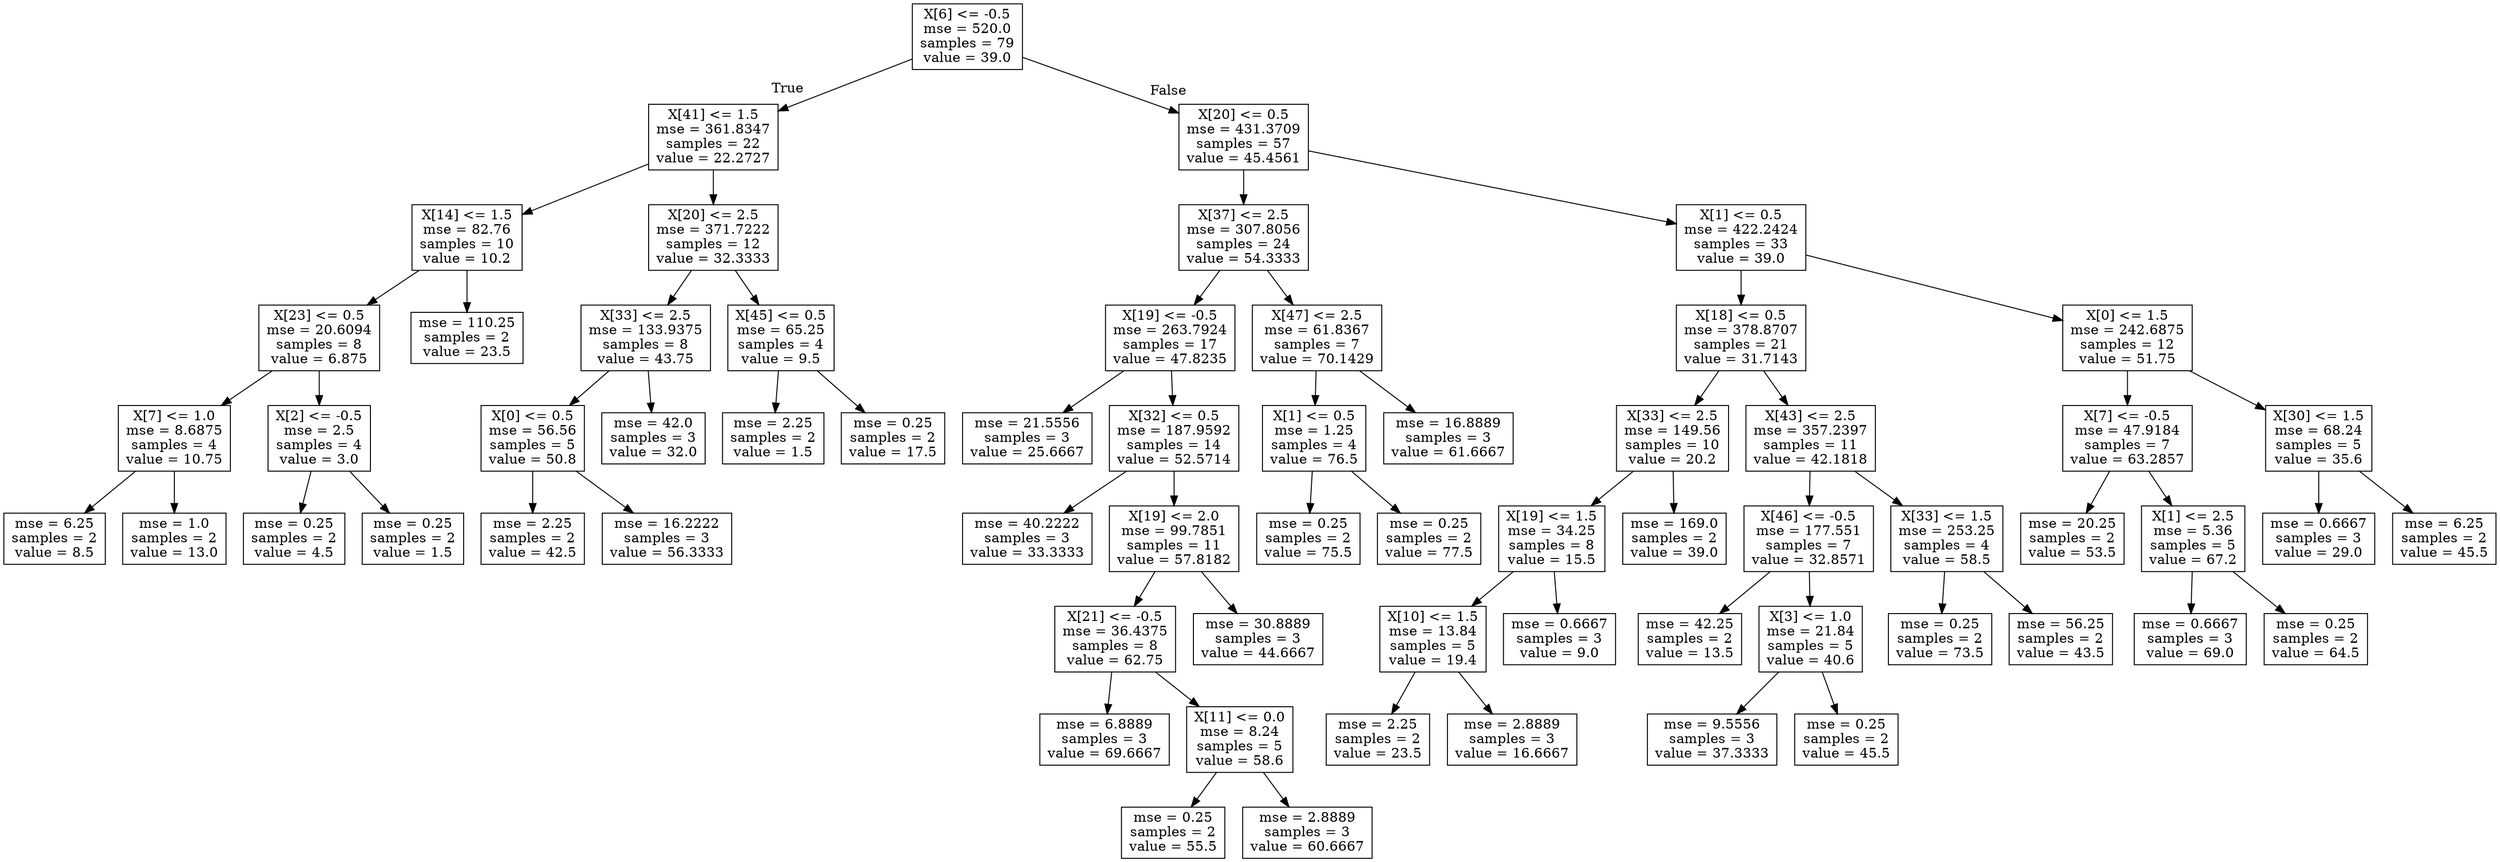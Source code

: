 digraph Tree {
node [shape=box] ;
0 [label="X[6] <= -0.5\nmse = 520.0\nsamples = 79\nvalue = 39.0"] ;
1 [label="X[41] <= 1.5\nmse = 361.8347\nsamples = 22\nvalue = 22.2727"] ;
0 -> 1 [labeldistance=2.5, labelangle=45, headlabel="True"] ;
2 [label="X[14] <= 1.5\nmse = 82.76\nsamples = 10\nvalue = 10.2"] ;
1 -> 2 ;
3 [label="X[23] <= 0.5\nmse = 20.6094\nsamples = 8\nvalue = 6.875"] ;
2 -> 3 ;
4 [label="X[7] <= 1.0\nmse = 8.6875\nsamples = 4\nvalue = 10.75"] ;
3 -> 4 ;
5 [label="mse = 6.25\nsamples = 2\nvalue = 8.5"] ;
4 -> 5 ;
6 [label="mse = 1.0\nsamples = 2\nvalue = 13.0"] ;
4 -> 6 ;
7 [label="X[2] <= -0.5\nmse = 2.5\nsamples = 4\nvalue = 3.0"] ;
3 -> 7 ;
8 [label="mse = 0.25\nsamples = 2\nvalue = 4.5"] ;
7 -> 8 ;
9 [label="mse = 0.25\nsamples = 2\nvalue = 1.5"] ;
7 -> 9 ;
10 [label="mse = 110.25\nsamples = 2\nvalue = 23.5"] ;
2 -> 10 ;
11 [label="X[20] <= 2.5\nmse = 371.7222\nsamples = 12\nvalue = 32.3333"] ;
1 -> 11 ;
12 [label="X[33] <= 2.5\nmse = 133.9375\nsamples = 8\nvalue = 43.75"] ;
11 -> 12 ;
13 [label="X[0] <= 0.5\nmse = 56.56\nsamples = 5\nvalue = 50.8"] ;
12 -> 13 ;
14 [label="mse = 2.25\nsamples = 2\nvalue = 42.5"] ;
13 -> 14 ;
15 [label="mse = 16.2222\nsamples = 3\nvalue = 56.3333"] ;
13 -> 15 ;
16 [label="mse = 42.0\nsamples = 3\nvalue = 32.0"] ;
12 -> 16 ;
17 [label="X[45] <= 0.5\nmse = 65.25\nsamples = 4\nvalue = 9.5"] ;
11 -> 17 ;
18 [label="mse = 2.25\nsamples = 2\nvalue = 1.5"] ;
17 -> 18 ;
19 [label="mse = 0.25\nsamples = 2\nvalue = 17.5"] ;
17 -> 19 ;
20 [label="X[20] <= 0.5\nmse = 431.3709\nsamples = 57\nvalue = 45.4561"] ;
0 -> 20 [labeldistance=2.5, labelangle=-45, headlabel="False"] ;
21 [label="X[37] <= 2.5\nmse = 307.8056\nsamples = 24\nvalue = 54.3333"] ;
20 -> 21 ;
22 [label="X[19] <= -0.5\nmse = 263.7924\nsamples = 17\nvalue = 47.8235"] ;
21 -> 22 ;
23 [label="mse = 21.5556\nsamples = 3\nvalue = 25.6667"] ;
22 -> 23 ;
24 [label="X[32] <= 0.5\nmse = 187.9592\nsamples = 14\nvalue = 52.5714"] ;
22 -> 24 ;
25 [label="mse = 40.2222\nsamples = 3\nvalue = 33.3333"] ;
24 -> 25 ;
26 [label="X[19] <= 2.0\nmse = 99.7851\nsamples = 11\nvalue = 57.8182"] ;
24 -> 26 ;
27 [label="X[21] <= -0.5\nmse = 36.4375\nsamples = 8\nvalue = 62.75"] ;
26 -> 27 ;
28 [label="mse = 6.8889\nsamples = 3\nvalue = 69.6667"] ;
27 -> 28 ;
29 [label="X[11] <= 0.0\nmse = 8.24\nsamples = 5\nvalue = 58.6"] ;
27 -> 29 ;
30 [label="mse = 0.25\nsamples = 2\nvalue = 55.5"] ;
29 -> 30 ;
31 [label="mse = 2.8889\nsamples = 3\nvalue = 60.6667"] ;
29 -> 31 ;
32 [label="mse = 30.8889\nsamples = 3\nvalue = 44.6667"] ;
26 -> 32 ;
33 [label="X[47] <= 2.5\nmse = 61.8367\nsamples = 7\nvalue = 70.1429"] ;
21 -> 33 ;
34 [label="X[1] <= 0.5\nmse = 1.25\nsamples = 4\nvalue = 76.5"] ;
33 -> 34 ;
35 [label="mse = 0.25\nsamples = 2\nvalue = 75.5"] ;
34 -> 35 ;
36 [label="mse = 0.25\nsamples = 2\nvalue = 77.5"] ;
34 -> 36 ;
37 [label="mse = 16.8889\nsamples = 3\nvalue = 61.6667"] ;
33 -> 37 ;
38 [label="X[1] <= 0.5\nmse = 422.2424\nsamples = 33\nvalue = 39.0"] ;
20 -> 38 ;
39 [label="X[18] <= 0.5\nmse = 378.8707\nsamples = 21\nvalue = 31.7143"] ;
38 -> 39 ;
40 [label="X[33] <= 2.5\nmse = 149.56\nsamples = 10\nvalue = 20.2"] ;
39 -> 40 ;
41 [label="X[19] <= 1.5\nmse = 34.25\nsamples = 8\nvalue = 15.5"] ;
40 -> 41 ;
42 [label="X[10] <= 1.5\nmse = 13.84\nsamples = 5\nvalue = 19.4"] ;
41 -> 42 ;
43 [label="mse = 2.25\nsamples = 2\nvalue = 23.5"] ;
42 -> 43 ;
44 [label="mse = 2.8889\nsamples = 3\nvalue = 16.6667"] ;
42 -> 44 ;
45 [label="mse = 0.6667\nsamples = 3\nvalue = 9.0"] ;
41 -> 45 ;
46 [label="mse = 169.0\nsamples = 2\nvalue = 39.0"] ;
40 -> 46 ;
47 [label="X[43] <= 2.5\nmse = 357.2397\nsamples = 11\nvalue = 42.1818"] ;
39 -> 47 ;
48 [label="X[46] <= -0.5\nmse = 177.551\nsamples = 7\nvalue = 32.8571"] ;
47 -> 48 ;
49 [label="mse = 42.25\nsamples = 2\nvalue = 13.5"] ;
48 -> 49 ;
50 [label="X[3] <= 1.0\nmse = 21.84\nsamples = 5\nvalue = 40.6"] ;
48 -> 50 ;
51 [label="mse = 9.5556\nsamples = 3\nvalue = 37.3333"] ;
50 -> 51 ;
52 [label="mse = 0.25\nsamples = 2\nvalue = 45.5"] ;
50 -> 52 ;
53 [label="X[33] <= 1.5\nmse = 253.25\nsamples = 4\nvalue = 58.5"] ;
47 -> 53 ;
54 [label="mse = 0.25\nsamples = 2\nvalue = 73.5"] ;
53 -> 54 ;
55 [label="mse = 56.25\nsamples = 2\nvalue = 43.5"] ;
53 -> 55 ;
56 [label="X[0] <= 1.5\nmse = 242.6875\nsamples = 12\nvalue = 51.75"] ;
38 -> 56 ;
57 [label="X[7] <= -0.5\nmse = 47.9184\nsamples = 7\nvalue = 63.2857"] ;
56 -> 57 ;
58 [label="mse = 20.25\nsamples = 2\nvalue = 53.5"] ;
57 -> 58 ;
59 [label="X[1] <= 2.5\nmse = 5.36\nsamples = 5\nvalue = 67.2"] ;
57 -> 59 ;
60 [label="mse = 0.6667\nsamples = 3\nvalue = 69.0"] ;
59 -> 60 ;
61 [label="mse = 0.25\nsamples = 2\nvalue = 64.5"] ;
59 -> 61 ;
62 [label="X[30] <= 1.5\nmse = 68.24\nsamples = 5\nvalue = 35.6"] ;
56 -> 62 ;
63 [label="mse = 0.6667\nsamples = 3\nvalue = 29.0"] ;
62 -> 63 ;
64 [label="mse = 6.25\nsamples = 2\nvalue = 45.5"] ;
62 -> 64 ;
}